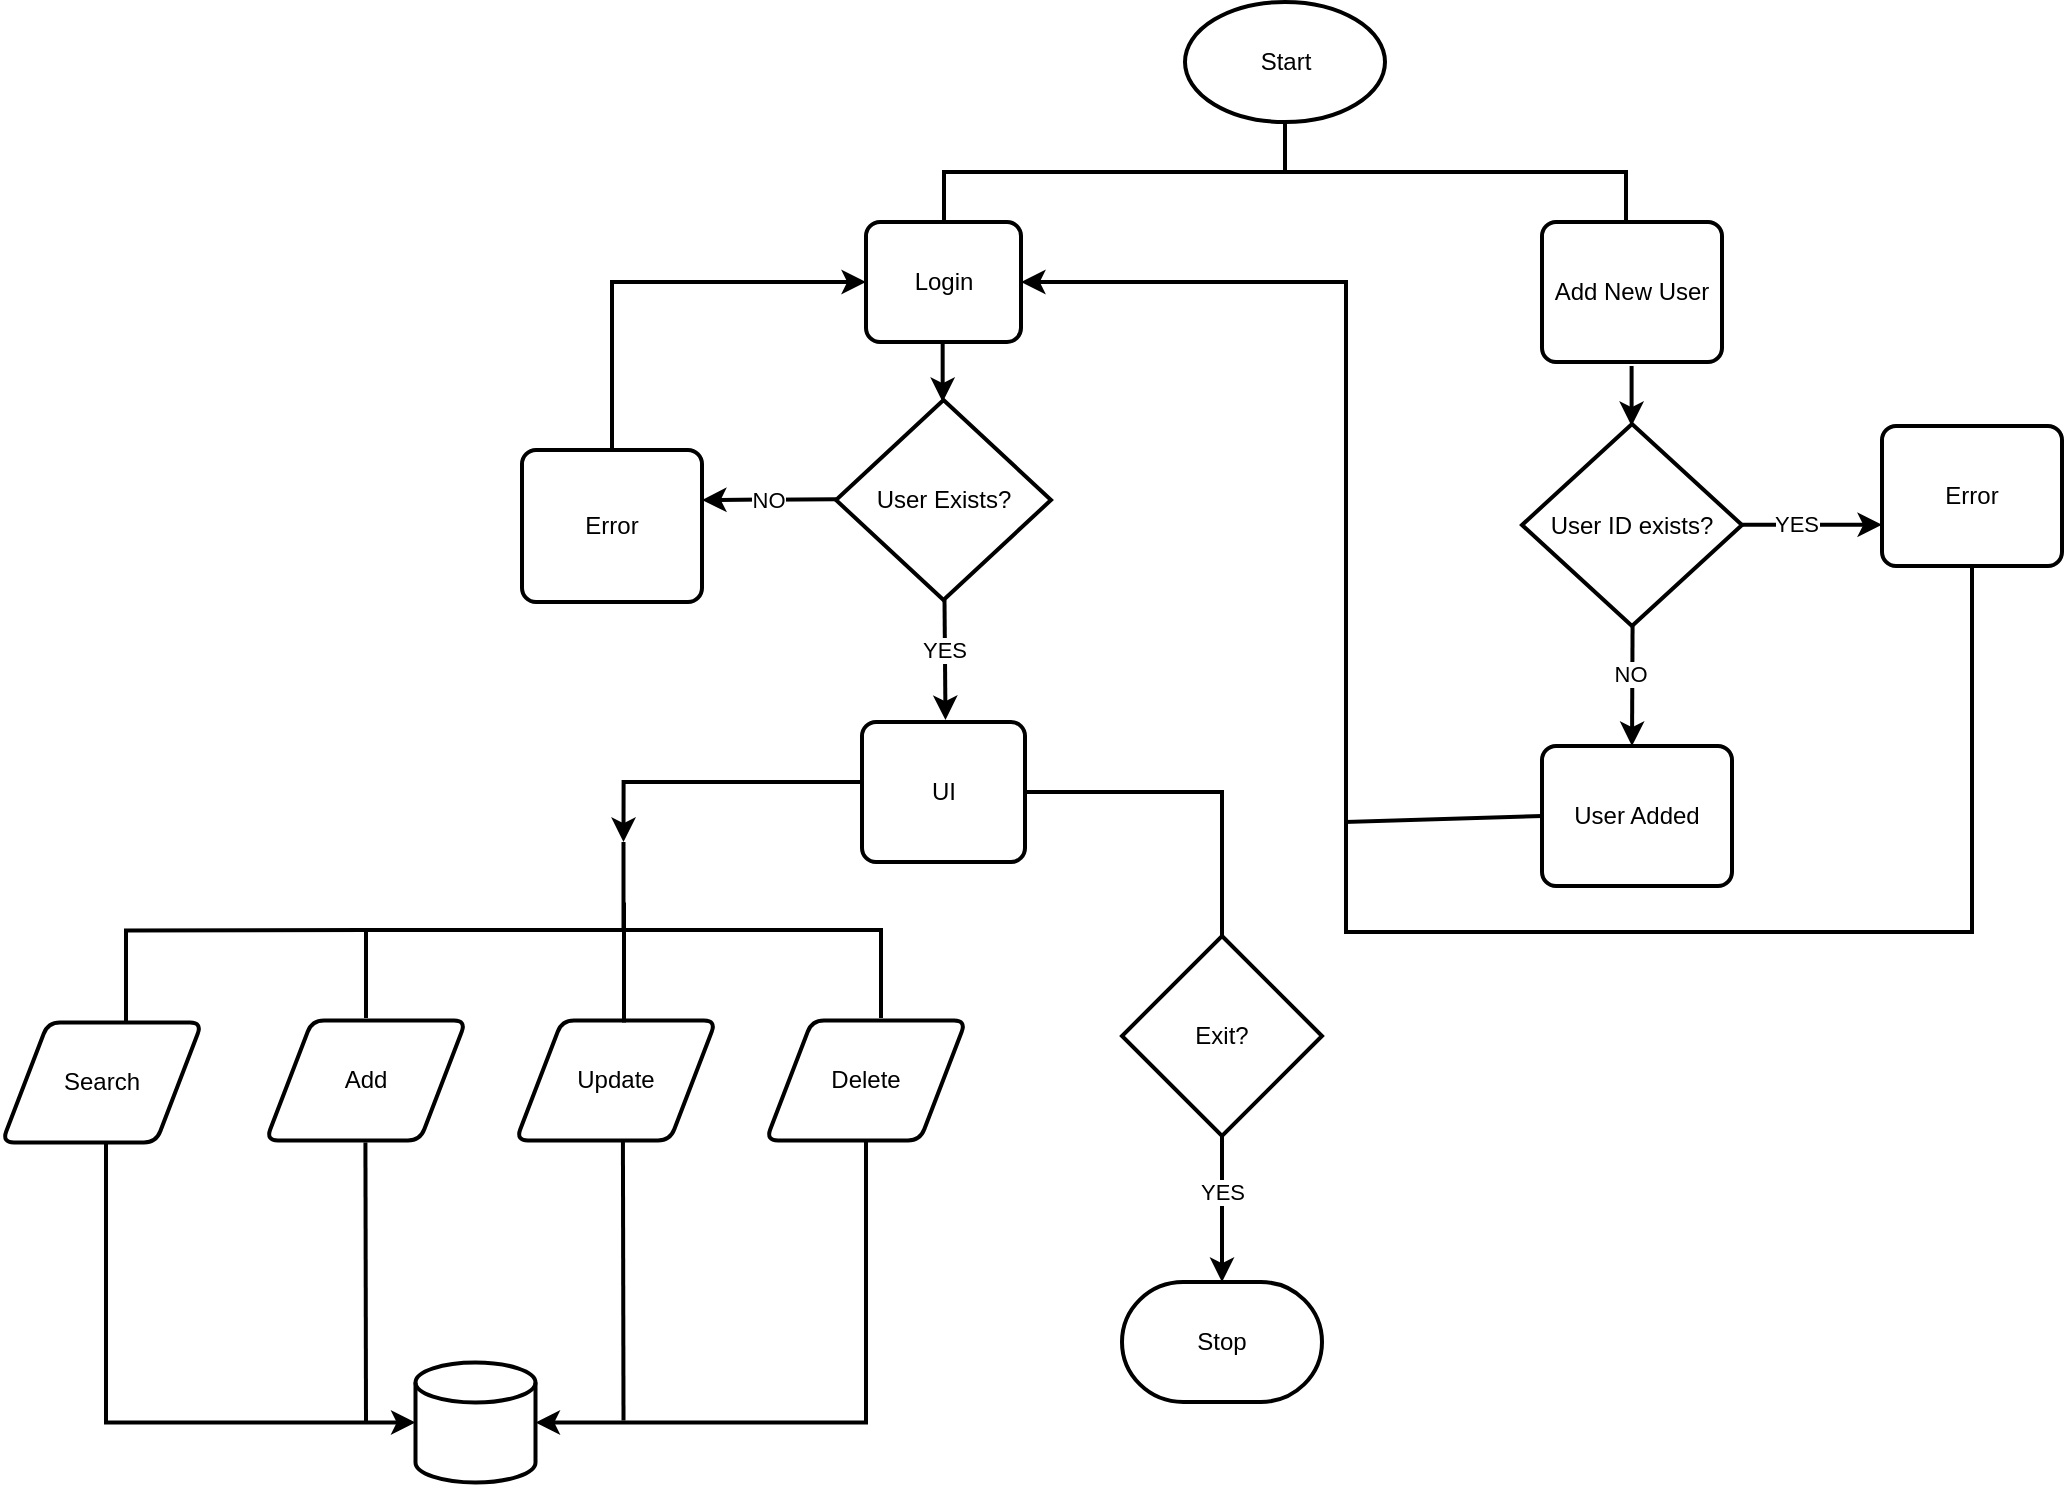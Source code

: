 <mxfile version="24.5.3" type="device">
  <diagram name="Page-1" id="395TsGlSHRffOwpeGZei">
    <mxGraphModel dx="588" dy="414" grid="1" gridSize="10" guides="1" tooltips="1" connect="1" arrows="1" fold="1" page="1" pageScale="1" pageWidth="1169" pageHeight="827" math="0" shadow="0">
      <root>
        <mxCell id="0" />
        <mxCell id="1" parent="0" />
        <mxCell id="vg-C_wfHYlq3jXJulKcA-71" value="" style="group" vertex="1" connectable="0" parent="1">
          <mxGeometry x="70" y="43" width="1030" height="740.25" as="geometry" />
        </mxCell>
        <mxCell id="vg-C_wfHYlq3jXJulKcA-5" value="" style="strokeWidth=2;html=1;shape=mxgraph.flowchart.annotation_2;align=left;labelPosition=right;pointerEvents=1;direction=south;" vertex="1" parent="vg-C_wfHYlq3jXJulKcA-71">
          <mxGeometry x="471" y="60" width="341" height="50" as="geometry" />
        </mxCell>
        <mxCell id="vg-C_wfHYlq3jXJulKcA-6" value="User Exists?" style="strokeWidth=2;html=1;shape=mxgraph.flowchart.decision;whiteSpace=wrap;" vertex="1" parent="vg-C_wfHYlq3jXJulKcA-71">
          <mxGeometry x="417" y="199" width="107.5" height="100" as="geometry" />
        </mxCell>
        <mxCell id="vg-C_wfHYlq3jXJulKcA-7" value="Start" style="strokeWidth=2;html=1;shape=mxgraph.flowchart.start_1;whiteSpace=wrap;" vertex="1" parent="vg-C_wfHYlq3jXJulKcA-71">
          <mxGeometry x="591.5" width="100" height="60" as="geometry" />
        </mxCell>
        <mxCell id="vg-C_wfHYlq3jXJulKcA-8" value="Login" style="rounded=1;whiteSpace=wrap;html=1;absoluteArcSize=1;arcSize=14;strokeWidth=2;" vertex="1" parent="vg-C_wfHYlq3jXJulKcA-71">
          <mxGeometry x="432" y="110" width="77.5" height="60" as="geometry" />
        </mxCell>
        <mxCell id="vg-C_wfHYlq3jXJulKcA-9" value="Add New User" style="rounded=1;whiteSpace=wrap;html=1;absoluteArcSize=1;arcSize=14;strokeWidth=2;" vertex="1" parent="vg-C_wfHYlq3jXJulKcA-71">
          <mxGeometry x="770" y="110" width="90" height="70" as="geometry" />
        </mxCell>
        <mxCell id="vg-C_wfHYlq3jXJulKcA-16" value="Error" style="rounded=1;whiteSpace=wrap;html=1;absoluteArcSize=1;arcSize=14;strokeWidth=2;" vertex="1" parent="vg-C_wfHYlq3jXJulKcA-71">
          <mxGeometry x="260" y="224" width="90" height="76" as="geometry" />
        </mxCell>
        <mxCell id="vg-C_wfHYlq3jXJulKcA-20" value="" style="endArrow=classic;html=1;rounded=0;strokeWidth=2;entryX=0;entryY=0.5;entryDx=0;entryDy=0;exitX=0.5;exitY=0;exitDx=0;exitDy=0;" edge="1" parent="vg-C_wfHYlq3jXJulKcA-71" source="vg-C_wfHYlq3jXJulKcA-16" target="vg-C_wfHYlq3jXJulKcA-8">
          <mxGeometry width="50" height="50" relative="1" as="geometry">
            <mxPoint x="325.58" y="224" as="sourcePoint" />
            <mxPoint x="325.58" y="154" as="targetPoint" />
            <Array as="points">
              <mxPoint x="305" y="140" />
            </Array>
          </mxGeometry>
        </mxCell>
        <mxCell id="vg-C_wfHYlq3jXJulKcA-21" value="" style="endArrow=classic;html=1;rounded=0;strokeWidth=2;entryX=1;entryY=0.5;entryDx=0;entryDy=0;" edge="1" parent="vg-C_wfHYlq3jXJulKcA-71">
          <mxGeometry width="50" height="50" relative="1" as="geometry">
            <mxPoint x="417" y="248.58" as="sourcePoint" />
            <mxPoint x="350" y="249" as="targetPoint" />
          </mxGeometry>
        </mxCell>
        <mxCell id="vg-C_wfHYlq3jXJulKcA-23" value="NO" style="edgeLabel;html=1;align=center;verticalAlign=middle;resizable=0;points=[];" vertex="1" connectable="0" parent="vg-C_wfHYlq3jXJulKcA-21">
          <mxGeometry x="0.01" relative="1" as="geometry">
            <mxPoint as="offset" />
          </mxGeometry>
        </mxCell>
        <mxCell id="vg-C_wfHYlq3jXJulKcA-24" value="" style="endArrow=classic;html=1;rounded=0;strokeWidth=2;" edge="1" parent="vg-C_wfHYlq3jXJulKcA-71">
          <mxGeometry width="50" height="50" relative="1" as="geometry">
            <mxPoint x="471.25" y="299" as="sourcePoint" />
            <mxPoint x="471.75" y="359" as="targetPoint" />
          </mxGeometry>
        </mxCell>
        <mxCell id="vg-C_wfHYlq3jXJulKcA-25" value="YES" style="edgeLabel;html=1;align=center;verticalAlign=middle;resizable=0;points=[];" vertex="1" connectable="0" parent="vg-C_wfHYlq3jXJulKcA-24">
          <mxGeometry x="-0.167" y="-1" relative="1" as="geometry">
            <mxPoint as="offset" />
          </mxGeometry>
        </mxCell>
        <mxCell id="vg-C_wfHYlq3jXJulKcA-26" value="" style="endArrow=classic;html=1;rounded=0;strokeWidth=2;" edge="1" parent="vg-C_wfHYlq3jXJulKcA-71">
          <mxGeometry width="50" height="50" relative="1" as="geometry">
            <mxPoint x="470.33" y="170" as="sourcePoint" />
            <mxPoint x="470.33" y="200" as="targetPoint" />
          </mxGeometry>
        </mxCell>
        <mxCell id="vg-C_wfHYlq3jXJulKcA-70" style="edgeStyle=orthogonalEdgeStyle;rounded=0;orthogonalLoop=1;jettySize=auto;html=1;strokeWidth=2;" edge="1" parent="vg-C_wfHYlq3jXJulKcA-71" source="vg-C_wfHYlq3jXJulKcA-27" target="vg-C_wfHYlq3jXJulKcA-69">
          <mxGeometry relative="1" as="geometry" />
        </mxCell>
        <mxCell id="vg-C_wfHYlq3jXJulKcA-74" value="YES" style="edgeLabel;html=1;align=center;verticalAlign=middle;resizable=0;points=[];" vertex="1" connectable="0" parent="vg-C_wfHYlq3jXJulKcA-70">
          <mxGeometry x="0.739" relative="1" as="geometry">
            <mxPoint as="offset" />
          </mxGeometry>
        </mxCell>
        <mxCell id="vg-C_wfHYlq3jXJulKcA-27" value="UI" style="rounded=1;whiteSpace=wrap;html=1;absoluteArcSize=1;arcSize=14;strokeWidth=2;" vertex="1" parent="vg-C_wfHYlq3jXJulKcA-71">
          <mxGeometry x="430" y="360" width="81.5" height="70" as="geometry" />
        </mxCell>
        <mxCell id="vg-C_wfHYlq3jXJulKcA-30" value="User ID exists?" style="strokeWidth=2;html=1;shape=mxgraph.flowchart.decision;whiteSpace=wrap;" vertex="1" parent="vg-C_wfHYlq3jXJulKcA-71">
          <mxGeometry x="760" y="211" width="110" height="101" as="geometry" />
        </mxCell>
        <mxCell id="vg-C_wfHYlq3jXJulKcA-31" style="edgeStyle=orthogonalEdgeStyle;rounded=0;orthogonalLoop=1;jettySize=auto;html=1;exitX=0.5;exitY=1;exitDx=0;exitDy=0;exitPerimeter=0;" edge="1" parent="vg-C_wfHYlq3jXJulKcA-71" source="vg-C_wfHYlq3jXJulKcA-30" target="vg-C_wfHYlq3jXJulKcA-30">
          <mxGeometry relative="1" as="geometry" />
        </mxCell>
        <mxCell id="vg-C_wfHYlq3jXJulKcA-32" value="" style="endArrow=classic;html=1;rounded=0;strokeWidth=2;" edge="1" parent="vg-C_wfHYlq3jXJulKcA-71">
          <mxGeometry width="50" height="50" relative="1" as="geometry">
            <mxPoint x="814.8" y="182" as="sourcePoint" />
            <mxPoint x="814.8" y="212" as="targetPoint" />
          </mxGeometry>
        </mxCell>
        <mxCell id="vg-C_wfHYlq3jXJulKcA-34" value="" style="endArrow=classic;html=1;rounded=0;strokeWidth=2;" edge="1" parent="vg-C_wfHYlq3jXJulKcA-71">
          <mxGeometry width="50" height="50" relative="1" as="geometry">
            <mxPoint x="870" y="261.41" as="sourcePoint" />
            <mxPoint x="940" y="261.41" as="targetPoint" />
          </mxGeometry>
        </mxCell>
        <mxCell id="vg-C_wfHYlq3jXJulKcA-36" value="YES" style="edgeLabel;html=1;align=center;verticalAlign=middle;resizable=0;points=[];" vertex="1" connectable="0" parent="vg-C_wfHYlq3jXJulKcA-34">
          <mxGeometry x="-0.233" y="1" relative="1" as="geometry">
            <mxPoint as="offset" />
          </mxGeometry>
        </mxCell>
        <mxCell id="vg-C_wfHYlq3jXJulKcA-37" value="Error" style="rounded=1;whiteSpace=wrap;html=1;absoluteArcSize=1;arcSize=14;strokeWidth=2;" vertex="1" parent="vg-C_wfHYlq3jXJulKcA-71">
          <mxGeometry x="940" y="212" width="90" height="70" as="geometry" />
        </mxCell>
        <mxCell id="vg-C_wfHYlq3jXJulKcA-39" value="User Added" style="rounded=1;whiteSpace=wrap;html=1;absoluteArcSize=1;arcSize=14;strokeWidth=2;" vertex="1" parent="vg-C_wfHYlq3jXJulKcA-71">
          <mxGeometry x="770" y="372" width="95" height="70" as="geometry" />
        </mxCell>
        <mxCell id="vg-C_wfHYlq3jXJulKcA-40" value="" style="endArrow=classic;html=1;rounded=0;strokeWidth=2;" edge="1" parent="vg-C_wfHYlq3jXJulKcA-71">
          <mxGeometry width="50" height="50" relative="1" as="geometry">
            <mxPoint x="815.29" y="311" as="sourcePoint" />
            <mxPoint x="815" y="372" as="targetPoint" />
          </mxGeometry>
        </mxCell>
        <mxCell id="vg-C_wfHYlq3jXJulKcA-41" value="NO" style="edgeLabel;html=1;align=center;verticalAlign=middle;resizable=0;points=[];" vertex="1" connectable="0" parent="vg-C_wfHYlq3jXJulKcA-40">
          <mxGeometry x="-0.18" y="-1" relative="1" as="geometry">
            <mxPoint as="offset" />
          </mxGeometry>
        </mxCell>
        <mxCell id="vg-C_wfHYlq3jXJulKcA-42" value="" style="endArrow=classic;html=1;rounded=0;strokeWidth=2;exitX=0;exitY=0.5;exitDx=0;exitDy=0;entryX=1;entryY=0.5;entryDx=0;entryDy=0;" edge="1" parent="vg-C_wfHYlq3jXJulKcA-71" source="vg-C_wfHYlq3jXJulKcA-39" target="vg-C_wfHYlq3jXJulKcA-8">
          <mxGeometry width="50" height="50" relative="1" as="geometry">
            <mxPoint x="551" y="340" as="sourcePoint" />
            <mxPoint x="601" y="290" as="targetPoint" />
            <Array as="points">
              <mxPoint x="672" y="410" />
              <mxPoint x="672" y="140" />
            </Array>
          </mxGeometry>
        </mxCell>
        <mxCell id="vg-C_wfHYlq3jXJulKcA-44" value="" style="endArrow=none;html=1;rounded=0;strokeWidth=2;entryX=0.5;entryY=1;entryDx=0;entryDy=0;" edge="1" parent="vg-C_wfHYlq3jXJulKcA-71" target="vg-C_wfHYlq3jXJulKcA-37">
          <mxGeometry width="50" height="50" relative="1" as="geometry">
            <mxPoint x="672" y="400" as="sourcePoint" />
            <mxPoint x="921" y="295" as="targetPoint" />
            <Array as="points">
              <mxPoint x="672" y="465" />
              <mxPoint x="985" y="465" />
            </Array>
          </mxGeometry>
        </mxCell>
        <mxCell id="vg-C_wfHYlq3jXJulKcA-65" value="" style="group" vertex="1" connectable="0" parent="vg-C_wfHYlq3jXJulKcA-71">
          <mxGeometry y="420" width="482" height="320.25" as="geometry" />
        </mxCell>
        <mxCell id="vg-C_wfHYlq3jXJulKcA-46" value="" style="strokeWidth=2;html=1;shape=mxgraph.flowchart.annotation_2;align=left;labelPosition=right;pointerEvents=1;rotation=90;" vertex="1" parent="vg-C_wfHYlq3jXJulKcA-65">
          <mxGeometry x="266.75" y="-84.75" width="88" height="257.5" as="geometry" />
        </mxCell>
        <mxCell id="vg-C_wfHYlq3jXJulKcA-48" value="Add" style="shape=parallelogram;html=1;strokeWidth=2;perimeter=parallelogramPerimeter;whiteSpace=wrap;rounded=1;arcSize=12;size=0.23;" vertex="1" parent="vg-C_wfHYlq3jXJulKcA-65">
          <mxGeometry x="132" y="89.25" width="100" height="60" as="geometry" />
        </mxCell>
        <mxCell id="vg-C_wfHYlq3jXJulKcA-49" value="Delete" style="shape=parallelogram;html=1;strokeWidth=2;perimeter=parallelogramPerimeter;whiteSpace=wrap;rounded=1;arcSize=12;size=0.23;" vertex="1" parent="vg-C_wfHYlq3jXJulKcA-65">
          <mxGeometry x="382" y="89.25" width="100" height="60" as="geometry" />
        </mxCell>
        <mxCell id="vg-C_wfHYlq3jXJulKcA-50" value="Update" style="shape=parallelogram;html=1;strokeWidth=2;perimeter=parallelogramPerimeter;whiteSpace=wrap;rounded=1;arcSize=12;size=0.23;" vertex="1" parent="vg-C_wfHYlq3jXJulKcA-65">
          <mxGeometry x="257" y="89.25" width="100" height="60" as="geometry" />
        </mxCell>
        <mxCell id="vg-C_wfHYlq3jXJulKcA-51" value="Search" style="shape=parallelogram;html=1;strokeWidth=2;perimeter=parallelogramPerimeter;whiteSpace=wrap;rounded=1;arcSize=12;size=0.23;" vertex="1" parent="vg-C_wfHYlq3jXJulKcA-65">
          <mxGeometry y="90.25" width="100" height="60" as="geometry" />
        </mxCell>
        <mxCell id="vg-C_wfHYlq3jXJulKcA-52" value="" style="endArrow=none;html=1;rounded=0;strokeWidth=2;entryX=0.5;entryY=1;entryDx=0;entryDy=0;entryPerimeter=0;" edge="1" parent="vg-C_wfHYlq3jXJulKcA-65" target="vg-C_wfHYlq3jXJulKcA-46">
          <mxGeometry width="50" height="50" relative="1" as="geometry">
            <mxPoint x="62" y="90.25" as="sourcePoint" />
            <mxPoint x="62" y="30.25" as="targetPoint" />
            <Array as="points">
              <mxPoint x="62" y="44.25" />
            </Array>
          </mxGeometry>
        </mxCell>
        <mxCell id="vg-C_wfHYlq3jXJulKcA-53" value="" style="endArrow=none;html=1;rounded=0;strokeWidth=2;" edge="1" parent="vg-C_wfHYlq3jXJulKcA-65">
          <mxGeometry width="50" height="50" relative="1" as="geometry">
            <mxPoint x="311" y="90.25" as="sourcePoint" />
            <mxPoint x="311" y="30.25" as="targetPoint" />
          </mxGeometry>
        </mxCell>
        <mxCell id="vg-C_wfHYlq3jXJulKcA-54" value="" style="strokeWidth=2;html=1;shape=mxgraph.flowchart.database;whiteSpace=wrap;" vertex="1" parent="vg-C_wfHYlq3jXJulKcA-65">
          <mxGeometry x="206.75" y="260.25" width="60" height="60" as="geometry" />
        </mxCell>
        <mxCell id="vg-C_wfHYlq3jXJulKcA-55" style="edgeStyle=orthogonalEdgeStyle;rounded=0;orthogonalLoop=1;jettySize=auto;html=1;entryX=0;entryY=0.5;entryDx=0;entryDy=0;entryPerimeter=0;strokeWidth=2;" edge="1" parent="vg-C_wfHYlq3jXJulKcA-65" source="vg-C_wfHYlq3jXJulKcA-51" target="vg-C_wfHYlq3jXJulKcA-54">
          <mxGeometry relative="1" as="geometry">
            <Array as="points">
              <mxPoint x="52" y="290.25" />
            </Array>
          </mxGeometry>
        </mxCell>
        <mxCell id="vg-C_wfHYlq3jXJulKcA-56" style="edgeStyle=orthogonalEdgeStyle;rounded=0;orthogonalLoop=1;jettySize=auto;html=1;entryX=1;entryY=0.5;entryDx=0;entryDy=0;entryPerimeter=0;strokeWidth=2;" edge="1" parent="vg-C_wfHYlq3jXJulKcA-65" source="vg-C_wfHYlq3jXJulKcA-49" target="vg-C_wfHYlq3jXJulKcA-54">
          <mxGeometry relative="1" as="geometry">
            <Array as="points">
              <mxPoint x="432" y="290.25" />
            </Array>
          </mxGeometry>
        </mxCell>
        <mxCell id="vg-C_wfHYlq3jXJulKcA-57" value="" style="endArrow=none;html=1;rounded=0;strokeWidth=2;" edge="1" parent="vg-C_wfHYlq3jXJulKcA-65">
          <mxGeometry width="50" height="50" relative="1" as="geometry">
            <mxPoint x="182" y="290.25" as="sourcePoint" />
            <mxPoint x="181.71" y="150.25" as="targetPoint" />
          </mxGeometry>
        </mxCell>
        <mxCell id="vg-C_wfHYlq3jXJulKcA-58" value="" style="endArrow=none;html=1;rounded=0;strokeWidth=2;" edge="1" parent="vg-C_wfHYlq3jXJulKcA-65">
          <mxGeometry width="50" height="50" relative="1" as="geometry">
            <mxPoint x="310.75" y="289.25" as="sourcePoint" />
            <mxPoint x="310.46" y="149.25" as="targetPoint" />
          </mxGeometry>
        </mxCell>
        <mxCell id="vg-C_wfHYlq3jXJulKcA-67" style="edgeStyle=orthogonalEdgeStyle;rounded=0;orthogonalLoop=1;jettySize=auto;html=1;entryX=0;entryY=0.5;entryDx=0;entryDy=0;entryPerimeter=0;strokeWidth=2;" edge="1" parent="vg-C_wfHYlq3jXJulKcA-71" source="vg-C_wfHYlq3jXJulKcA-27" target="vg-C_wfHYlq3jXJulKcA-46">
          <mxGeometry relative="1" as="geometry">
            <Array as="points">
              <mxPoint x="311" y="390" />
            </Array>
          </mxGeometry>
        </mxCell>
        <mxCell id="vg-C_wfHYlq3jXJulKcA-69" value="Stop" style="strokeWidth=2;html=1;shape=mxgraph.flowchart.terminator;whiteSpace=wrap;" vertex="1" parent="vg-C_wfHYlq3jXJulKcA-71">
          <mxGeometry x="560" y="640" width="100" height="60" as="geometry" />
        </mxCell>
        <mxCell id="vg-C_wfHYlq3jXJulKcA-72" value="Exit?" style="strokeWidth=2;html=1;shape=mxgraph.flowchart.decision;whiteSpace=wrap;" vertex="1" parent="vg-C_wfHYlq3jXJulKcA-71">
          <mxGeometry x="560" y="467" width="100" height="100" as="geometry" />
        </mxCell>
      </root>
    </mxGraphModel>
  </diagram>
</mxfile>
